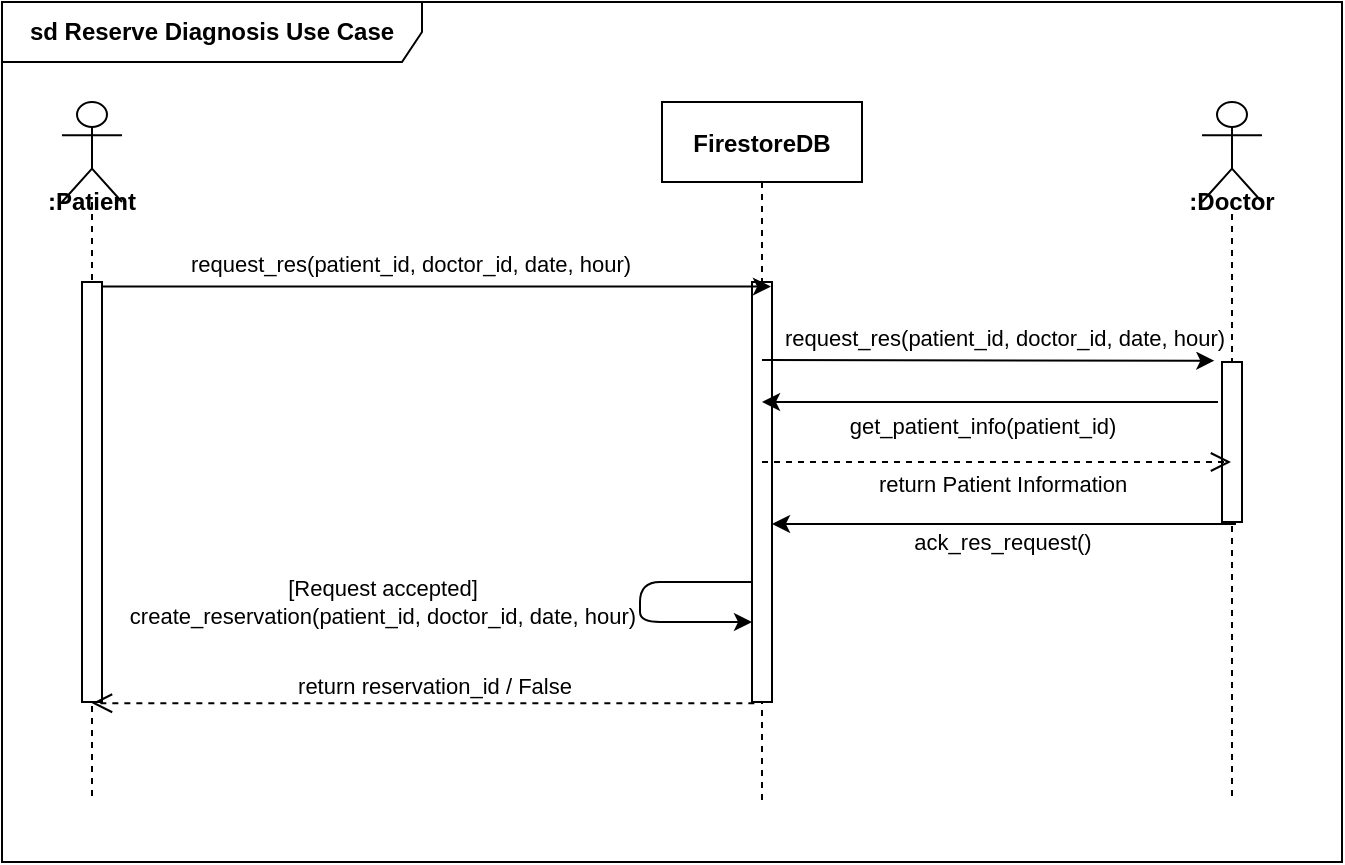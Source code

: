 <mxfile version="13.9.9" type="device"><diagram id="eFoWoVKOVLTh6Xjv79hW" name="페이지-1"><mxGraphModel dx="1086" dy="806" grid="1" gridSize="10" guides="1" tooltips="1" connect="1" arrows="1" fold="1" page="1" pageScale="1" pageWidth="827" pageHeight="1169" math="0" shadow="0"><root><mxCell id="0"/><mxCell id="1" parent="0"/><mxCell id="bnssh60aRHVK4Z--DuKf-1" value="FirestoreDB" style="shape=umlLifeline;perimeter=lifelinePerimeter;container=1;collapsible=0;recursiveResize=0;rounded=0;shadow=0;strokeWidth=1;fontStyle=1" parent="1" vertex="1"><mxGeometry x="380" y="150" width="100" height="350" as="geometry"/></mxCell><mxCell id="bnssh60aRHVK4Z--DuKf-2" value="" style="html=1;points=[];perimeter=orthogonalPerimeter;" parent="bnssh60aRHVK4Z--DuKf-1" vertex="1"><mxGeometry x="45" y="90" width="10" height="210" as="geometry"/></mxCell><mxCell id="bnssh60aRHVK4Z--DuKf-13" value="" style="endArrow=classic;html=1;" parent="bnssh60aRHVK4Z--DuKf-1" edge="1"><mxGeometry width="50" height="50" relative="1" as="geometry"><mxPoint x="45" y="240" as="sourcePoint"/><mxPoint x="45" y="260" as="targetPoint"/><Array as="points"><mxPoint x="-11" y="240"/><mxPoint x="-11" y="260"/></Array></mxGeometry></mxCell><mxCell id="bnssh60aRHVK4Z--DuKf-14" value="[Request accepted]&lt;br&gt;create_reservation(patient_id, doctor_id, date, hour)" style="edgeLabel;html=1;align=center;verticalAlign=middle;resizable=0;points=[];" parent="bnssh60aRHVK4Z--DuKf-13" vertex="1" connectable="0"><mxGeometry x="-0.378" y="3" relative="1" as="geometry"><mxPoint x="-144.17" y="7" as="offset"/></mxGeometry></mxCell><mxCell id="bnssh60aRHVK4Z--DuKf-3" value="sd Reserve Diagnosis Use Case" style="shape=umlFrame;whiteSpace=wrap;html=1;width=210;height=30;fontStyle=1" parent="1" vertex="1"><mxGeometry x="50" y="100" width="670" height="430" as="geometry"/></mxCell><mxCell id="bnssh60aRHVK4Z--DuKf-4" value="&lt;b&gt;:Patient&lt;/b&gt;" style="shape=umlLifeline;participant=umlActor;perimeter=lifelinePerimeter;whiteSpace=wrap;html=1;container=1;collapsible=0;recursiveResize=0;verticalAlign=top;spacingTop=36;outlineConnect=0;size=50;" parent="1" vertex="1"><mxGeometry x="80" y="150" width="30" height="350" as="geometry"/></mxCell><mxCell id="bnssh60aRHVK4Z--DuKf-5" value="" style="html=1;points=[];perimeter=orthogonalPerimeter;" parent="bnssh60aRHVK4Z--DuKf-4" vertex="1"><mxGeometry x="10" y="90" width="10" height="210" as="geometry"/></mxCell><mxCell id="bnssh60aRHVK4Z--DuKf-6" value="" style="endArrow=classic;html=1;entryX=0.95;entryY=0.011;entryDx=0;entryDy=0;entryPerimeter=0;" parent="1" source="bnssh60aRHVK4Z--DuKf-5" target="bnssh60aRHVK4Z--DuKf-2" edge="1"><mxGeometry width="50" height="50" relative="1" as="geometry"><mxPoint x="340" y="260" as="sourcePoint"/><mxPoint x="390" y="210" as="targetPoint"/></mxGeometry></mxCell><mxCell id="bnssh60aRHVK4Z--DuKf-7" value="request_res(patient_id, doctor_id, date, hour)" style="edgeLabel;html=1;align=center;verticalAlign=middle;resizable=0;points=[];" parent="bnssh60aRHVK4Z--DuKf-6" vertex="1" connectable="0"><mxGeometry x="-0.378" y="3" relative="1" as="geometry"><mxPoint x="50" y="-8.21" as="offset"/></mxGeometry></mxCell><mxCell id="bnssh60aRHVK4Z--DuKf-8" value="return reservation_id&amp;nbsp;/ False" style="html=1;verticalAlign=bottom;endArrow=open;dashed=1;endSize=8;exitX=0.117;exitY=1.003;exitDx=0;exitDy=0;exitPerimeter=0;" parent="1" source="bnssh60aRHVK4Z--DuKf-2" target="bnssh60aRHVK4Z--DuKf-4" edge="1"><mxGeometry x="-0.033" relative="1" as="geometry"><mxPoint x="460" y="500" as="sourcePoint"/><mxPoint x="380" y="500" as="targetPoint"/><mxPoint as="offset"/></mxGeometry></mxCell><mxCell id="bnssh60aRHVK4Z--DuKf-11" value="&lt;b&gt;:Doctor&lt;/b&gt;" style="shape=umlLifeline;participant=umlActor;perimeter=lifelinePerimeter;whiteSpace=wrap;html=1;container=1;collapsible=0;recursiveResize=0;verticalAlign=top;spacingTop=36;outlineConnect=0;size=50;" parent="1" vertex="1"><mxGeometry x="650" y="150" width="30" height="350" as="geometry"/></mxCell><mxCell id="bnssh60aRHVK4Z--DuKf-12" value="" style="html=1;points=[];perimeter=orthogonalPerimeter;" parent="bnssh60aRHVK4Z--DuKf-11" vertex="1"><mxGeometry x="10" y="130" width="10" height="80" as="geometry"/></mxCell><mxCell id="bnssh60aRHVK4Z--DuKf-18" value="" style="endArrow=classic;html=1;entryX=-0.383;entryY=-0.008;entryDx=0;entryDy=0;entryPerimeter=0;" parent="1" target="bnssh60aRHVK4Z--DuKf-12" edge="1"><mxGeometry width="50" height="50" relative="1" as="geometry"><mxPoint x="430" y="279" as="sourcePoint"/><mxPoint x="444.5" y="252.09" as="targetPoint"/></mxGeometry></mxCell><mxCell id="bnssh60aRHVK4Z--DuKf-19" value="request_res(patient_id, doctor_id, date, hour)" style="edgeLabel;html=1;align=center;verticalAlign=middle;resizable=0;points=[];" parent="bnssh60aRHVK4Z--DuKf-18" vertex="1" connectable="0"><mxGeometry x="-0.378" y="3" relative="1" as="geometry"><mxPoint x="50" y="-8.21" as="offset"/></mxGeometry></mxCell><mxCell id="bnssh60aRHVK4Z--DuKf-20" value="" style="endArrow=classic;html=1;" parent="1" target="bnssh60aRHVK4Z--DuKf-1" edge="1"><mxGeometry width="50" height="50" relative="1" as="geometry"><mxPoint x="658" y="300" as="sourcePoint"/><mxPoint x="450" y="310" as="targetPoint"/></mxGeometry></mxCell><mxCell id="bnssh60aRHVK4Z--DuKf-21" value="get_patient_info(patient_id)" style="edgeLabel;html=1;align=center;verticalAlign=middle;resizable=0;points=[];" parent="bnssh60aRHVK4Z--DuKf-20" vertex="1" connectable="0"><mxGeometry x="0.249" relative="1" as="geometry"><mxPoint x="24.67" y="12.18" as="offset"/></mxGeometry></mxCell><mxCell id="bnssh60aRHVK4Z--DuKf-22" value="return Patient Information" style="html=1;verticalAlign=bottom;endArrow=open;dashed=1;endSize=8;" parent="1" target="bnssh60aRHVK4Z--DuKf-11" edge="1"><mxGeometry x="0.024" y="-20" relative="1" as="geometry"><mxPoint x="430" y="330" as="sourcePoint"/><mxPoint x="380" y="340" as="targetPoint"/><mxPoint as="offset"/></mxGeometry></mxCell><mxCell id="bnssh60aRHVK4Z--DuKf-23" value="" style="endArrow=classic;html=1;exitX=0.7;exitY=1.012;exitDx=0;exitDy=0;exitPerimeter=0;" parent="1" source="bnssh60aRHVK4Z--DuKf-12" target="bnssh60aRHVK4Z--DuKf-2" edge="1"><mxGeometry width="50" height="50" relative="1" as="geometry"><mxPoint x="400" y="360" as="sourcePoint"/><mxPoint x="450" y="310" as="targetPoint"/></mxGeometry></mxCell><mxCell id="bnssh60aRHVK4Z--DuKf-24" value="ack_res_request()" style="edgeLabel;html=1;align=center;verticalAlign=middle;resizable=0;points=[];" parent="bnssh60aRHVK4Z--DuKf-23" vertex="1" connectable="0"><mxGeometry x="-0.174" y="4" relative="1" as="geometry"><mxPoint x="-21.17" y="5.04" as="offset"/></mxGeometry></mxCell></root></mxGraphModel></diagram></mxfile>